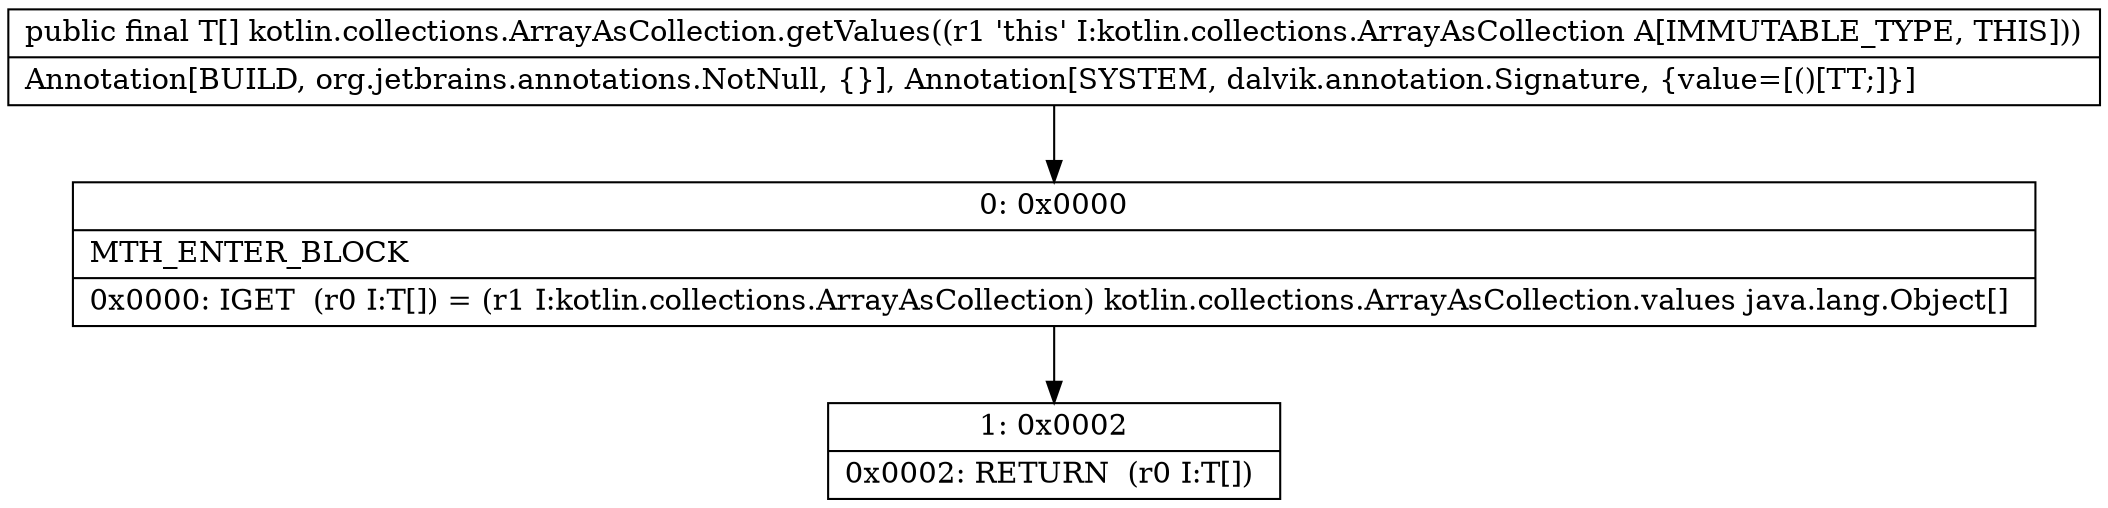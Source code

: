 digraph "CFG forkotlin.collections.ArrayAsCollection.getValues()[Ljava\/lang\/Object;" {
Node_0 [shape=record,label="{0\:\ 0x0000|MTH_ENTER_BLOCK\l|0x0000: IGET  (r0 I:T[]) = (r1 I:kotlin.collections.ArrayAsCollection) kotlin.collections.ArrayAsCollection.values java.lang.Object[] \l}"];
Node_1 [shape=record,label="{1\:\ 0x0002|0x0002: RETURN  (r0 I:T[]) \l}"];
MethodNode[shape=record,label="{public final T[] kotlin.collections.ArrayAsCollection.getValues((r1 'this' I:kotlin.collections.ArrayAsCollection A[IMMUTABLE_TYPE, THIS]))  | Annotation[BUILD, org.jetbrains.annotations.NotNull, \{\}], Annotation[SYSTEM, dalvik.annotation.Signature, \{value=[()[TT;]\}]\l}"];
MethodNode -> Node_0;
Node_0 -> Node_1;
}


